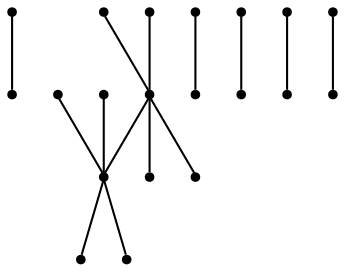 graph {
  node [shape=point,comment="{\"directed\":false,\"doi\":\"10.1007/978-3-319-27261-0_17\",\"figure\":\"2 (1)\"}"]

  v0 [pos="362.1785158525821,459.692791516566"]
  v1 [pos="362.1785158525821,272.1652154177849"]
  v2 [pos="330.9235367857086,303.94072136785616"]
  v3 [pos="299.66855771883513,428.9591054337102"]
  v4 [pos="330.9235367857086,272.1652154177849"]
  v5 [pos="330.9235367857086,459.692791516566"]
  v6 [pos="299.66855771883513,272.1652154177849"]
  v7 [pos="299.66855771883513,459.692791516566"]
  v8 [pos="268.41357865196164,459.692791516566"]
  v9 [pos="268.41357865196164,272.1652154177849"]
  v10 [pos="237.1586154821926,335.1953173843197"]
  v11 [pos="393.4334949194556,335.19531738431965"]
  v12 [pos="237.1586154821926,366.4499134007832"]
  v13 [pos="393.4334949194556,366.4499134007832"]
  v14 [pos="237.1586154821926,397.70450941724675"]
  v15 [pos="393.4334949194556,397.70450941724675"]
  v16 [pos="393.4334949194556,428.9591054337102"]
  v17 [pos="237.1586154821926,428.9591054337102"]
  v18 [pos="392.91257860167434,304.46163130146385"]
  v19 [pos="236.6376991644114,304.46163130146385"]

  v0 -- v1 [id="-1",pos="362.1785158525821,459.692791516566 362.1785158525821,272.1652154177849 362.1785158525821,272.1652154177849 362.1785158525821,272.1652154177849"]
  v19 -- v2 [id="-2",pos="236.6376991644114,304.46163130146385 330.9235367857086,303.94072136785616 330.9235367857086,303.94072136785616 330.9235367857086,303.94072136785616"]
  v2 -- v18 [id="-3",pos="330.9235367857086,303.94072136785616 392.91257860167434,304.46163130146385 392.91257860167434,304.46163130146385 392.91257860167434,304.46163130146385"]
  v17 -- v3 [id="-4",pos="237.1586154821926,428.9591054337102 299.66855771883513,428.9591054337102 299.66855771883513,428.9591054337102 299.66855771883513,428.9591054337102"]
  v3 -- v16 [id="-5",pos="299.66855771883513,428.9591054337102 393.4334949194556,428.9591054337102 393.4334949194556,428.9591054337102 393.4334949194556,428.9591054337102"]
  v14 -- v15 [id="-6",pos="237.1586154821926,397.70450941724675 393.4334949194556,397.70450941724675 393.4334949194556,397.70450941724675 393.4334949194556,397.70450941724675"]
  v12 -- v13 [id="-7",pos="237.1586154821926,366.4499134007832 393.4334949194556,366.4499134007832 393.4334949194556,366.4499134007832 393.4334949194556,366.4499134007832"]
  v10 -- v11 [id="-8",pos="237.1586154821926,335.1953173843197 393.4334949194556,335.19531738431965 393.4334949194556,335.19531738431965 393.4334949194556,335.19531738431965"]
  v8 -- v9 [id="-9",pos="268.41357865196164,459.692791516566 268.41357865196164,272.1652154177849 268.41357865196164,272.1652154177849 268.41357865196164,272.1652154177849"]
  v7 -- v3 [id="-12",pos="299.66855771883513,459.692791516566 299.66855771883513,428.9591054337102 299.66855771883513,428.9591054337102 299.66855771883513,428.9591054337102"]
  v3 -- v6 [id="-13",pos="299.66855771883513,428.9591054337102 299.66855771883513,272.1652154177849 299.66855771883513,272.1652154177849 299.66855771883513,272.1652154177849"]
  v2 -- v3 [id="-14",pos="330.9235367857086,303.94072136785616 299.66855771883513,428.9591054337102 299.66855771883513,428.9591054337102 299.66855771883513,428.9591054337102"]
  v5 -- v2 [id="-15",pos="330.9235367857086,459.692791516566 330.9235367857086,303.94072136785616 330.9235367857086,303.94072136785616 330.9235367857086,303.94072136785616"]
  v2 -- v4 [id="-16",pos="330.9235367857086,303.94072136785616 330.9235367857086,272.1652154177849 330.9235367857086,272.1652154177849 330.9235367857086,272.1652154177849"]
}